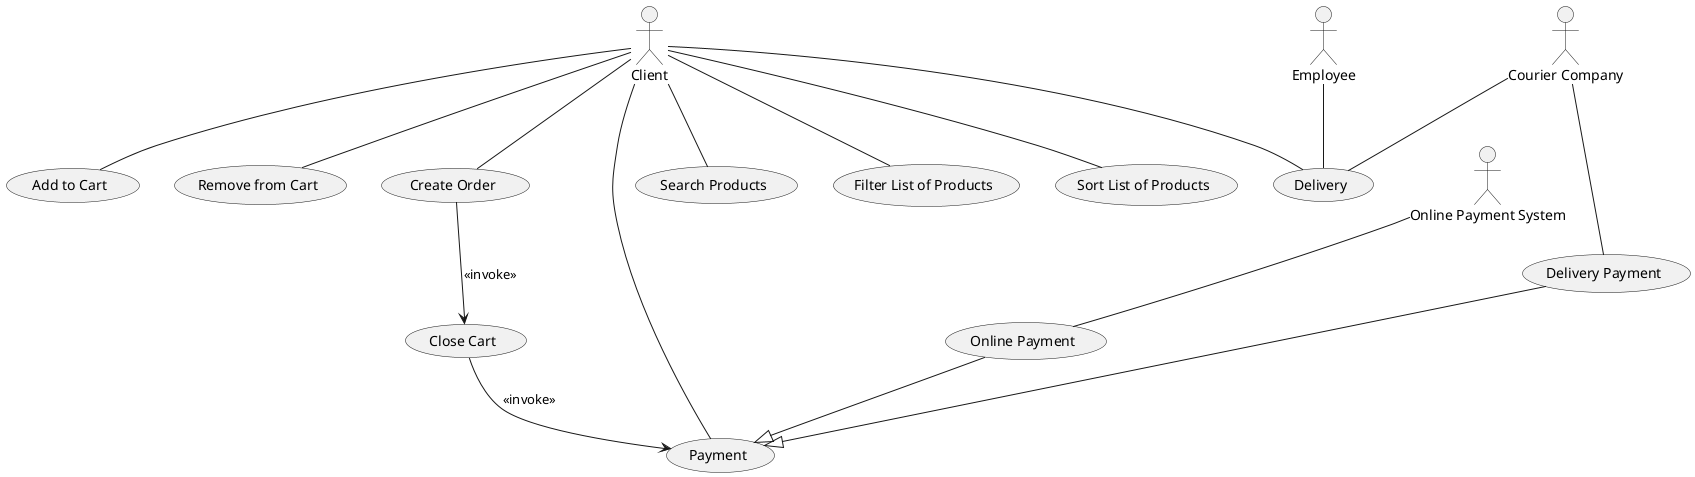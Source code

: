 @startuml
    'Intenet Shue shop 
    actor Client
    actor Employee
    actor "Online Payment System" as OPS
    actor "Courier Company"

    usecase "Search Products"
    usecase "Filter List of Products" as FLP
    usecase "Sort List of Products"
    usecase "Add to Cart"
    usecase "Remove from Cart"
    usecase "Create Order"
    usecase "Close Cart"
    usecase "Payment"
    usecase "Online Payment"
    usecase "Delivery Payment"
    usecase "Delivery"

    (Online Payment) --|> Payment
    (Delivery Payment) --|> Payment

    Client -- (Search Products)
    Client -- FLP
    Client -- (Sort List of Products)
    Client -- (Add to Cart)
    Client -- (Remove from Cart)
    Client -- (Create Order)
    (Create Order) --> (Close Cart) : <<invoke>>
    (Close Cart) --> Payment : <<invoke>>
    OPS -- (Online Payment)
    Client -- Payment
    Client -- Delivery
    (Courier Company) -- Delivery
    (Courier Company) -- (Delivery Payment)
    Employee -- Delivery
@enduml
